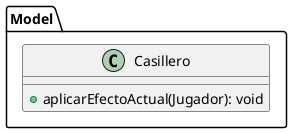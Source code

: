 @startuml

package Model {
         class Casillero {   	
           + aplicarEfectoActual(Jugador): void
        }

}

@enduml
